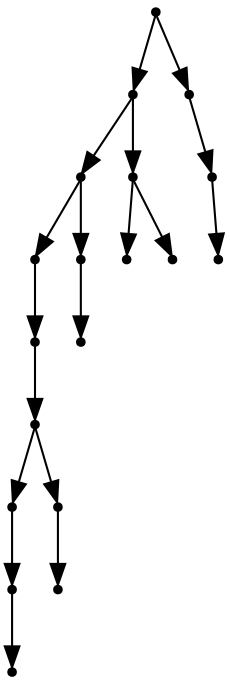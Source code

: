 digraph {
  18 [shape=point];
  14 [shape=point];
  10 [shape=point];
  7 [shape=point];
  6 [shape=point];
  5 [shape=point];
  2 [shape=point];
  1 [shape=point];
  0 [shape=point];
  4 [shape=point];
  3 [shape=point];
  9 [shape=point];
  8 [shape=point];
  13 [shape=point];
  11 [shape=point];
  12 [shape=point];
  17 [shape=point];
  16 [shape=point];
  15 [shape=point];
18 -> 14;
14 -> 10;
10 -> 7;
7 -> 6;
6 -> 5;
5 -> 2;
2 -> 1;
1 -> 0;
5 -> 4;
4 -> 3;
10 -> 9;
9 -> 8;
14 -> 13;
13 -> 11;
13 -> 12;
18 -> 17;
17 -> 16;
16 -> 15;
}
